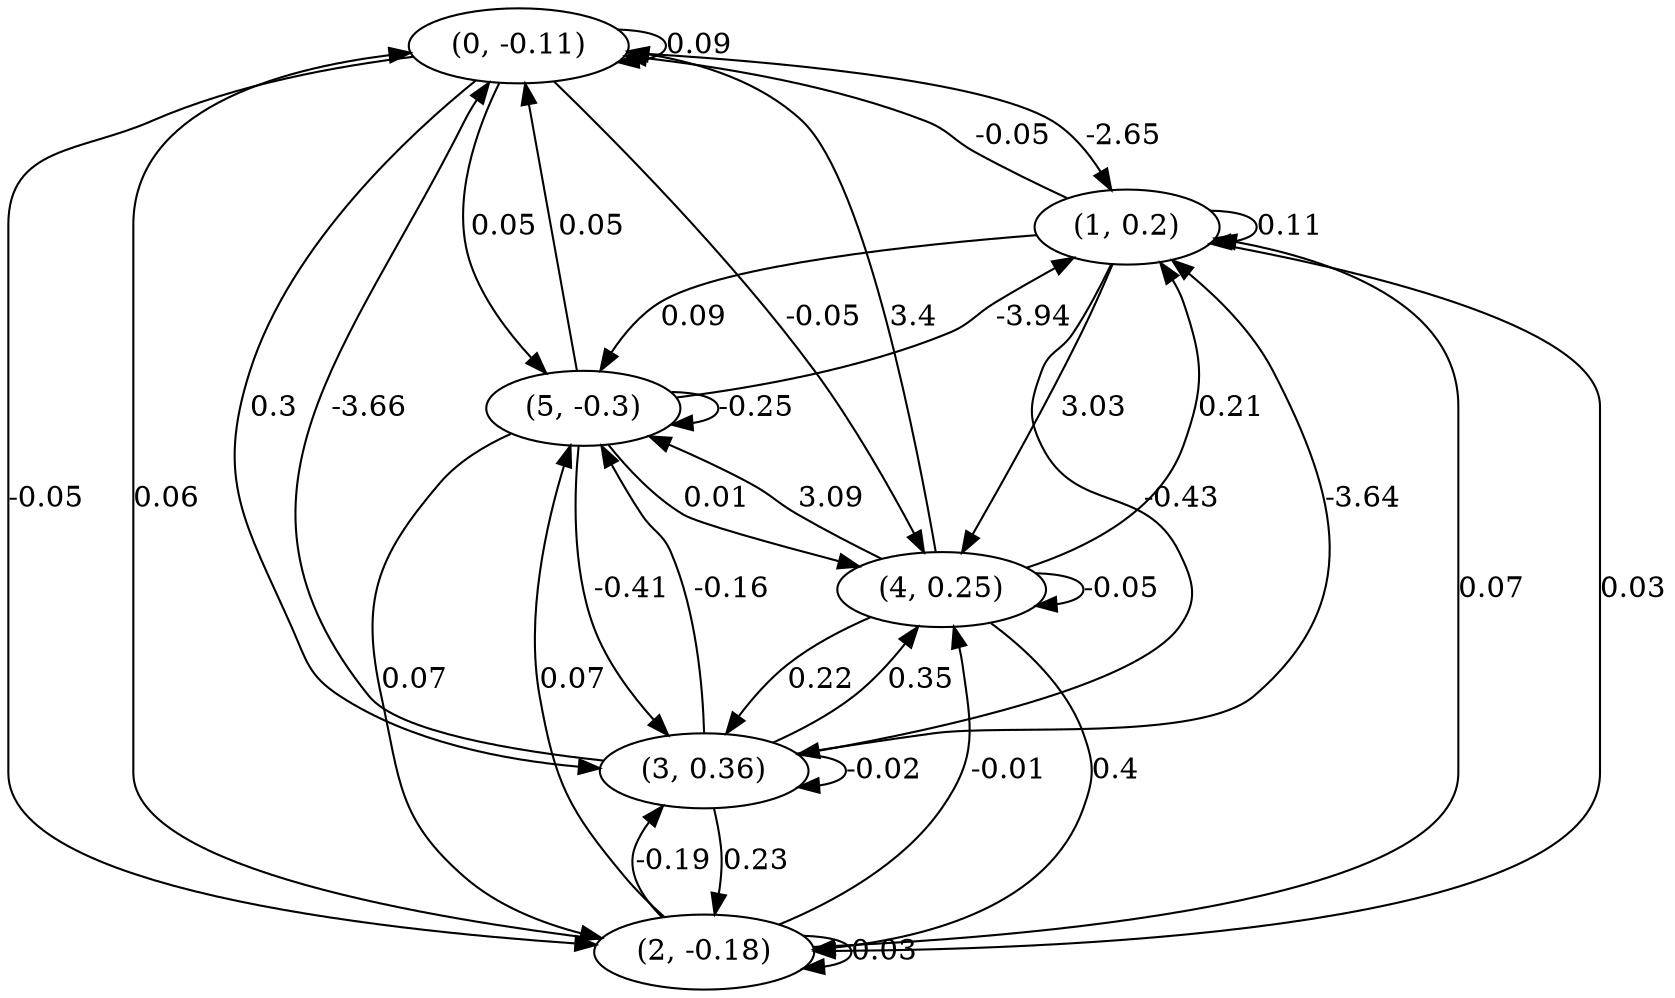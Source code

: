 digraph {
    0 [ label = "(0, -0.11)" ]
    1 [ label = "(1, 0.2)" ]
    2 [ label = "(2, -0.18)" ]
    3 [ label = "(3, 0.36)" ]
    4 [ label = "(4, 0.25)" ]
    5 [ label = "(5, -0.3)" ]
    0 -> 0 [ label = "0.09" ]
    1 -> 1 [ label = "0.11" ]
    2 -> 2 [ label = "0.03" ]
    3 -> 3 [ label = "-0.02" ]
    4 -> 4 [ label = "-0.05" ]
    5 -> 5 [ label = "-0.25" ]
    1 -> 0 [ label = "-0.05" ]
    2 -> 0 [ label = "0.06" ]
    3 -> 0 [ label = "-3.66" ]
    4 -> 0 [ label = "3.4" ]
    5 -> 0 [ label = "0.05" ]
    0 -> 1 [ label = "-2.65" ]
    2 -> 1 [ label = "0.07" ]
    3 -> 1 [ label = "-3.64" ]
    4 -> 1 [ label = "0.21" ]
    5 -> 1 [ label = "-3.94" ]
    0 -> 2 [ label = "-0.05" ]
    1 -> 2 [ label = "0.03" ]
    3 -> 2 [ label = "0.23" ]
    4 -> 2 [ label = "0.4" ]
    5 -> 2 [ label = "0.07" ]
    0 -> 3 [ label = "0.3" ]
    1 -> 3 [ label = "-0.43" ]
    2 -> 3 [ label = "-0.19" ]
    4 -> 3 [ label = "0.22" ]
    5 -> 3 [ label = "-0.41" ]
    0 -> 4 [ label = "-0.05" ]
    1 -> 4 [ label = "3.03" ]
    2 -> 4 [ label = "-0.01" ]
    3 -> 4 [ label = "0.35" ]
    5 -> 4 [ label = "0.01" ]
    0 -> 5 [ label = "0.05" ]
    1 -> 5 [ label = "0.09" ]
    2 -> 5 [ label = "0.07" ]
    3 -> 5 [ label = "-0.16" ]
    4 -> 5 [ label = "3.09" ]
}

